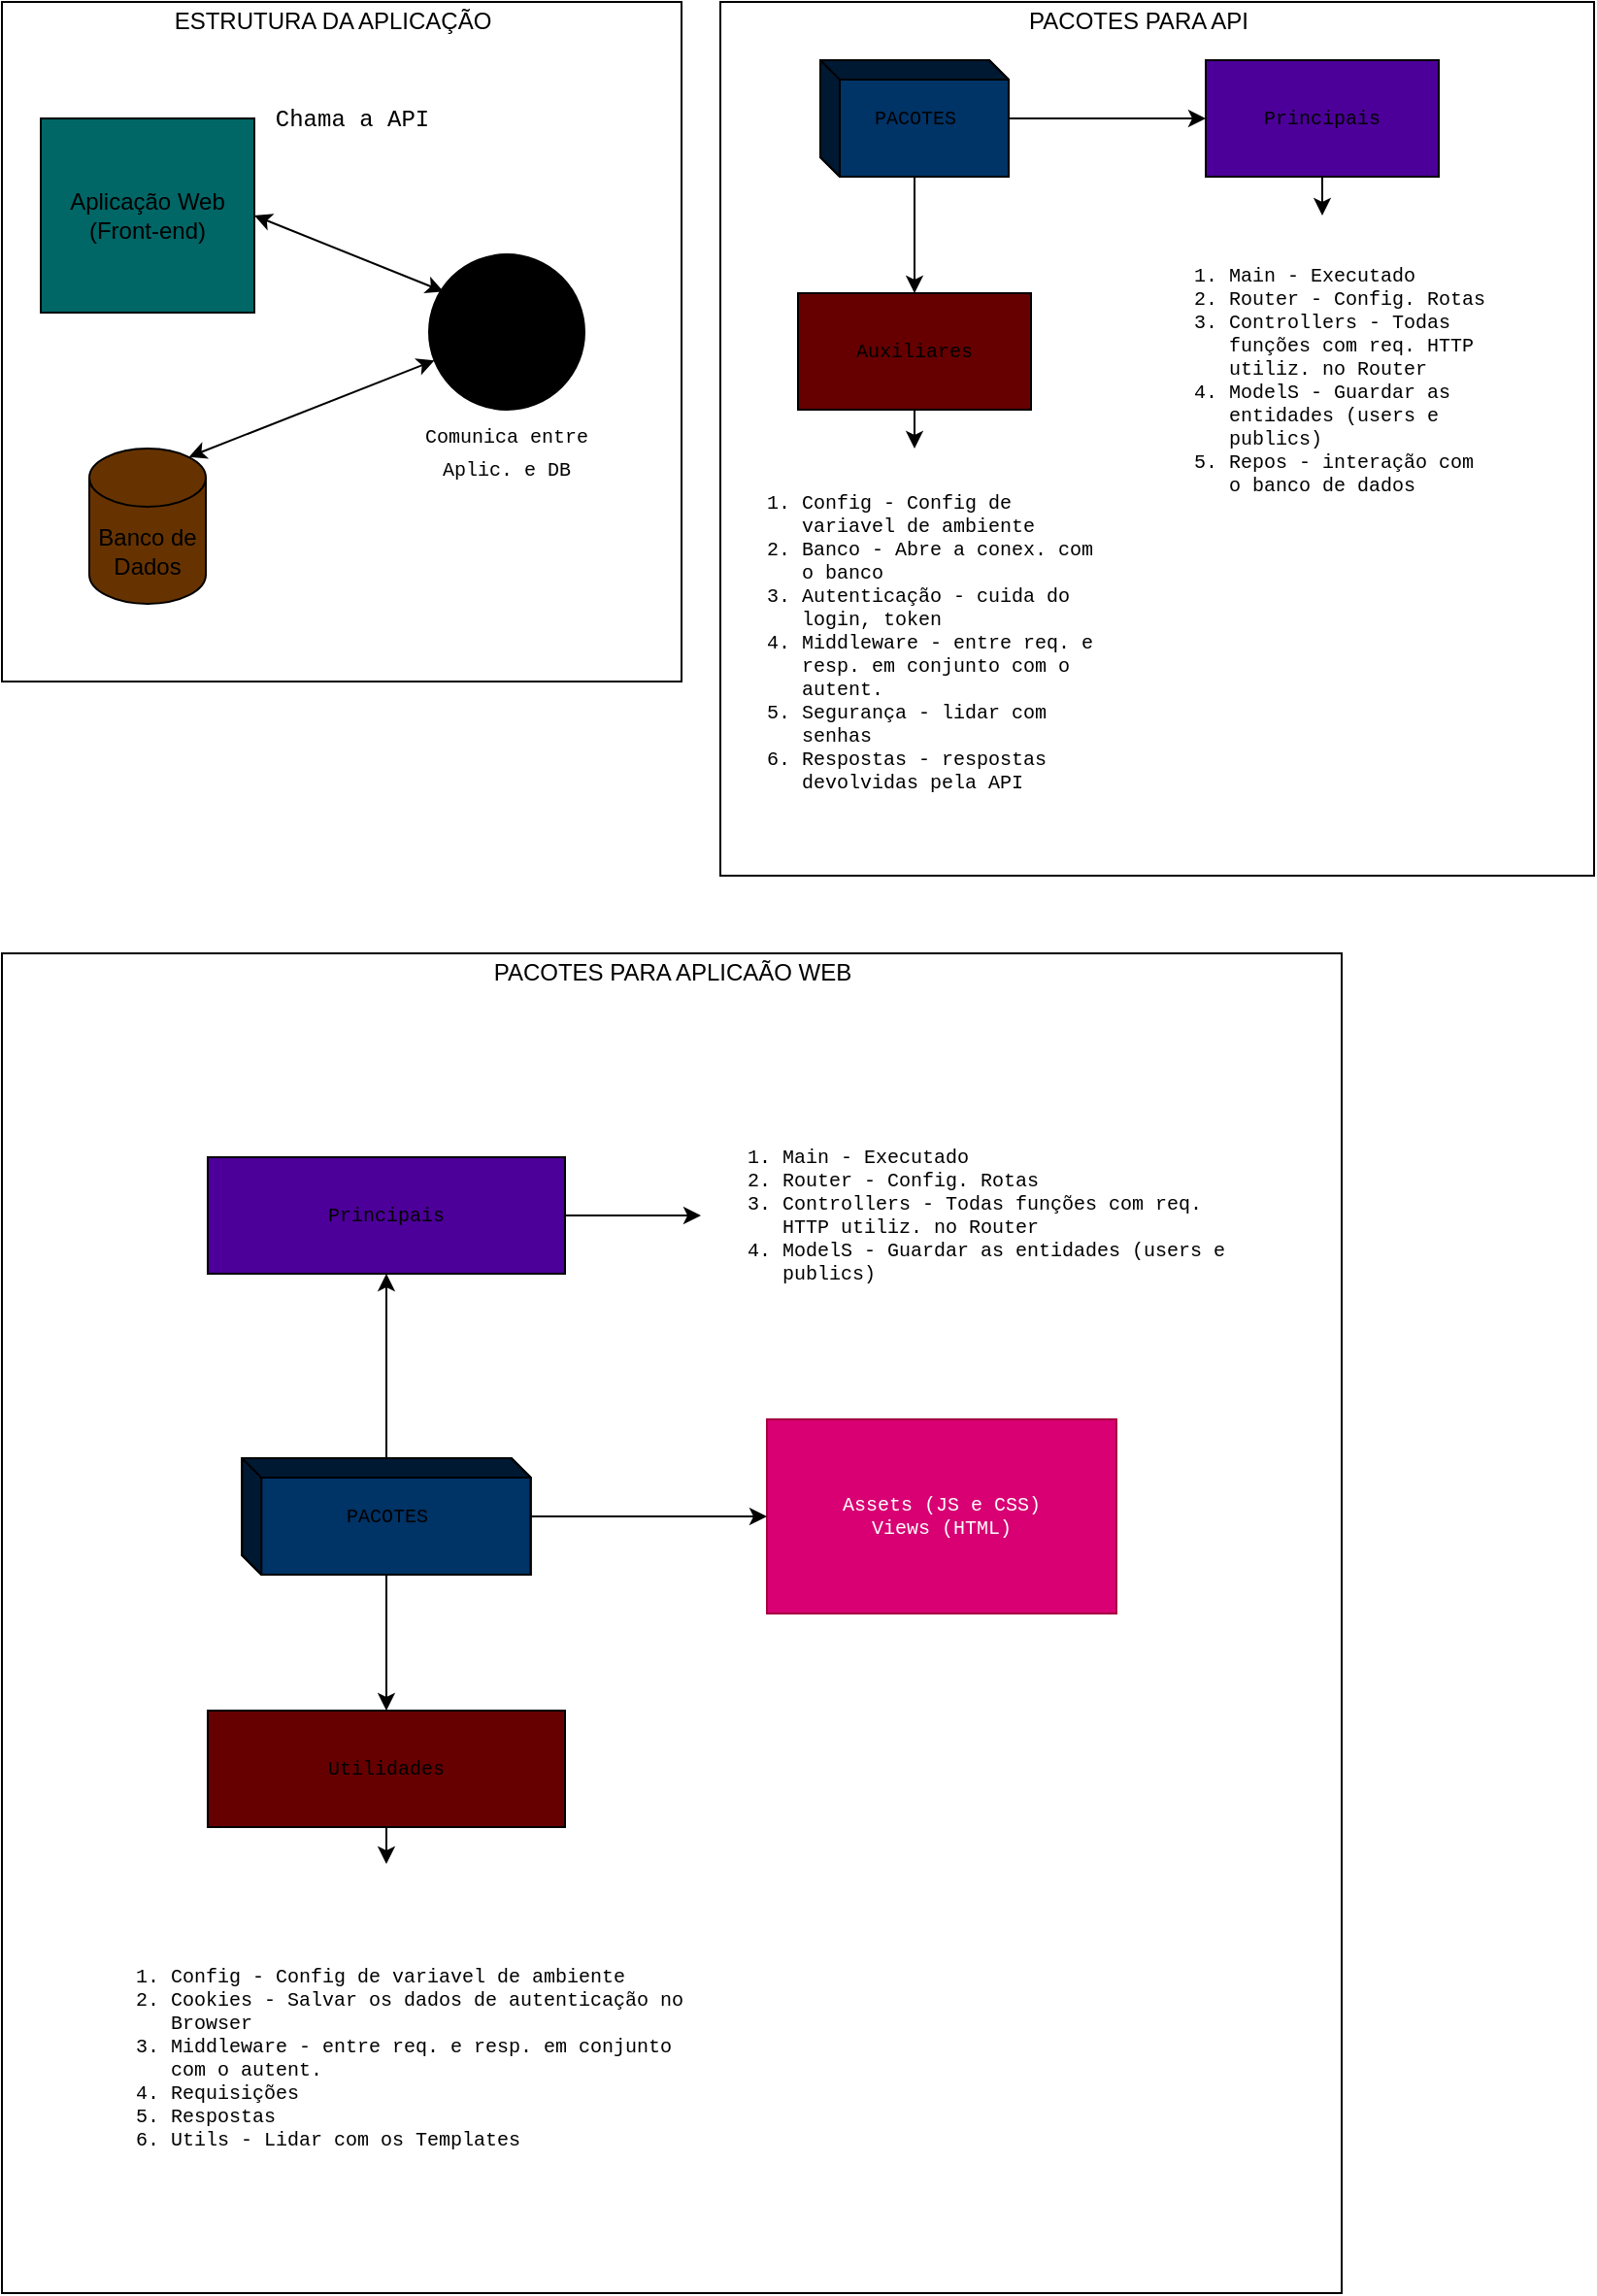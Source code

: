 <mxfile>
    <diagram id="RWvEkzyk86XV6dCm75ku" name="Page-1">
        <mxGraphModel dx="1110" dy="500" grid="0" gridSize="10" guides="1" tooltips="1" connect="1" arrows="1" fold="1" page="1" pageScale="1" pageWidth="827" pageHeight="1169" math="0" shadow="0">
            <root>
                <mxCell id="0"/>
                <mxCell id="1" parent="0"/>
                <mxCell id="34" value="" style="group" parent="1" vertex="1" connectable="0">
                    <mxGeometry x="390" y="10" width="450" height="450" as="geometry"/>
                </mxCell>
                <mxCell id="21" value="" style="whiteSpace=wrap;html=1;aspect=fixed;" parent="34" vertex="1">
                    <mxGeometry width="450" height="450" as="geometry"/>
                </mxCell>
                <mxCell id="22" value="PACOTES PARA API" style="text;html=1;resizable=0;autosize=1;align=center;verticalAlign=middle;points=[];fillColor=none;strokeColor=none;rounded=0;" parent="34" vertex="1">
                    <mxGeometry x="150" width="130" height="20" as="geometry"/>
                </mxCell>
                <mxCell id="23" value="PACOTES" style="html=1;dashed=0;whitespace=wrap;shape=mxgraph.dfd.externalEntity;fontFamily=Courier New;fontSize=10;fillColor=#003366;" parent="34" vertex="1">
                    <mxGeometry x="51.5" y="30" width="97" height="60" as="geometry"/>
                </mxCell>
                <mxCell id="25" value="Principais" style="whiteSpace=wrap;html=1;fontSize=10;fontFamily=Courier New;fillColor=#4C0099;dashed=0;" parent="34" vertex="1">
                    <mxGeometry x="250" y="30" width="120" height="60" as="geometry"/>
                </mxCell>
                <mxCell id="26" value="" style="edgeStyle=none;html=1;fontFamily=Courier New;fontSize=10;" parent="34" source="23" target="25" edge="1">
                    <mxGeometry relative="1" as="geometry"/>
                </mxCell>
                <mxCell id="27" value="Auxiliares" style="whiteSpace=wrap;html=1;fontSize=10;fontFamily=Courier New;fillColor=#660000;dashed=0;" parent="34" vertex="1">
                    <mxGeometry x="40" y="150" width="120" height="60" as="geometry"/>
                </mxCell>
                <mxCell id="28" value="" style="edgeStyle=none;html=1;fontFamily=Courier New;fontSize=10;" parent="34" source="23" target="27" edge="1">
                    <mxGeometry relative="1" as="geometry"/>
                </mxCell>
                <mxCell id="31" value="&lt;ol&gt;&lt;li&gt;&lt;span&gt;Main - Executado&lt;/span&gt;&lt;/li&gt;&lt;li&gt;&lt;span&gt;Router - Config. Rotas&lt;/span&gt;&lt;/li&gt;&lt;li&gt;&lt;span&gt;Controllers - Todas funções com req. HTTP utiliz. no Router&lt;/span&gt;&lt;br&gt;&lt;/li&gt;&lt;li&gt;&lt;span&gt;ModelS - Guardar as entidades (users e publics)&lt;/span&gt;&lt;/li&gt;&lt;li&gt;&lt;span&gt;Repos - interação com o banco de dados&lt;/span&gt;&lt;/li&gt;&lt;/ol&gt;" style="text;strokeColor=none;fillColor=none;html=1;whiteSpace=wrap;verticalAlign=middle;overflow=hidden;fontFamily=Courier New;fontSize=10;" parent="34" vertex="1">
                    <mxGeometry x="220" y="110" width="180" height="170" as="geometry"/>
                </mxCell>
                <mxCell id="30" value="" style="edgeStyle=none;html=1;fontFamily=Courier New;fontSize=10;entryX=0.5;entryY=0;entryDx=0;entryDy=0;" parent="34" source="25" target="31" edge="1">
                    <mxGeometry relative="1" as="geometry">
                        <mxPoint x="250" y="130" as="targetPoint"/>
                    </mxGeometry>
                </mxCell>
                <mxCell id="32" value="&lt;ol&gt;&lt;li&gt;&lt;span&gt;Config - Config de variavel de ambiente&lt;/span&gt;&lt;/li&gt;&lt;li&gt;&lt;span&gt;Banco - Abre a conex. com o banco&lt;/span&gt;&lt;/li&gt;&lt;li&gt;&lt;span&gt;Autenticação - cuida do login, token&lt;/span&gt;&lt;br&gt;&lt;/li&gt;&lt;li&gt;&lt;span&gt;Middleware - entre req. e resp. em conjunto com o autent.&lt;/span&gt;&lt;/li&gt;&lt;li&gt;&lt;span&gt;Segurança - lidar com senhas&lt;/span&gt;&lt;/li&gt;&lt;li&gt;&lt;span&gt;Respostas - respostas devolvidas pela API&lt;/span&gt;&lt;/li&gt;&lt;/ol&gt;" style="text;strokeColor=none;fillColor=none;html=1;whiteSpace=wrap;verticalAlign=middle;overflow=hidden;fontFamily=Courier New;fontSize=10;" parent="34" vertex="1">
                    <mxGeometry y="230" width="200" height="200" as="geometry"/>
                </mxCell>
                <mxCell id="33" value="" style="edgeStyle=none;html=1;fontFamily=Courier New;fontSize=10;" parent="34" source="27" target="32" edge="1">
                    <mxGeometry relative="1" as="geometry"/>
                </mxCell>
                <mxCell id="35" value="" style="group" parent="1" vertex="1" connectable="0">
                    <mxGeometry x="20" y="10" width="350" height="350" as="geometry"/>
                </mxCell>
                <mxCell id="12" value="" style="whiteSpace=wrap;html=1;aspect=fixed;" parent="35" vertex="1">
                    <mxGeometry width="350" height="350" as="geometry"/>
                </mxCell>
                <mxCell id="2" value="Aplicação Web&lt;br&gt;(Front-end)" style="whiteSpace=wrap;html=1;shadow=0;fillColor=#006666;" parent="35" vertex="1">
                    <mxGeometry x="20" y="60" width="110" height="100" as="geometry"/>
                </mxCell>
                <mxCell id="5" value="Banco de Dados" style="shape=cylinder3;whiteSpace=wrap;html=1;boundedLbl=1;backgroundOutline=1;size=15;shadow=0;fillColor=#663300;" parent="35" vertex="1">
                    <mxGeometry x="45" y="230" width="60" height="80" as="geometry"/>
                </mxCell>
                <mxCell id="6" value="API&lt;br&gt;(Back-end)" style="ellipse;whiteSpace=wrap;html=1;aspect=fixed;shadow=0;fillColor=#000000;" parent="35" vertex="1">
                    <mxGeometry x="220" y="130" width="80" height="80" as="geometry"/>
                </mxCell>
                <mxCell id="11" value="&lt;font face=&quot;Courier New&quot;&gt;Chama a API&lt;/font&gt;" style="text;html=1;resizable=0;autosize=1;align=center;verticalAlign=middle;points=[];fillColor=none;strokeColor=none;rounded=0;" parent="35" vertex="1">
                    <mxGeometry x="135" y="50" width="90" height="20" as="geometry"/>
                </mxCell>
                <mxCell id="13" value="ESTRUTURA DA APLICAÇÃO" style="text;html=1;resizable=0;autosize=1;align=center;verticalAlign=middle;points=[];fillColor=none;strokeColor=none;rounded=0;" parent="35" vertex="1">
                    <mxGeometry x="80" width="180" height="20" as="geometry"/>
                </mxCell>
                <mxCell id="15" value="" style="endArrow=classic;startArrow=classic;html=1;entryX=0.855;entryY=0;entryDx=0;entryDy=4.35;entryPerimeter=0;" parent="35" source="6" target="5" edge="1">
                    <mxGeometry width="50" height="50" relative="1" as="geometry">
                        <mxPoint x="210.0" y="140" as="sourcePoint"/>
                        <mxPoint x="271.655" y="121.387" as="targetPoint"/>
                    </mxGeometry>
                </mxCell>
                <mxCell id="17" value="" style="endArrow=classic;startArrow=classic;html=1;exitX=1;exitY=0.5;exitDx=0;exitDy=0;entryX=0.092;entryY=0.239;entryDx=0;entryDy=0;entryPerimeter=0;" parent="35" source="2" target="6" edge="1">
                    <mxGeometry width="50" height="50" relative="1" as="geometry">
                        <mxPoint x="160" y="250" as="sourcePoint"/>
                        <mxPoint x="210" y="200" as="targetPoint"/>
                    </mxGeometry>
                </mxCell>
                <mxCell id="19" value="&lt;h3&gt;&lt;font style=&quot;font-size: 10px ; font-weight: normal&quot; face=&quot;Courier New&quot;&gt;Comunica entre Aplic. e DB&lt;/font&gt;&lt;/h3&gt;" style="text;html=1;strokeColor=none;fillColor=none;spacing=5;spacingTop=-20;whiteSpace=wrap;overflow=hidden;rounded=0;align=center;" parent="35" vertex="1">
                    <mxGeometry x="210" y="210" width="100" height="60" as="geometry"/>
                </mxCell>
                <mxCell id="36" value="" style="group;fillColor=#6a00ff;fontColor=#ffffff;strokeColor=#3700CC;" parent="1" vertex="1" connectable="0">
                    <mxGeometry x="20" y="500" width="690" height="690" as="geometry"/>
                </mxCell>
                <mxCell id="37" value="" style="whiteSpace=wrap;html=1;aspect=fixed;" parent="36" vertex="1">
                    <mxGeometry width="690" height="690" as="geometry"/>
                </mxCell>
                <mxCell id="38" value="PACOTES PARA APLICAÃO WEB" style="text;html=1;resizable=0;autosize=1;align=center;verticalAlign=middle;points=[];fillColor=none;strokeColor=none;rounded=0;" parent="36" vertex="1">
                    <mxGeometry x="245.003" width="200" height="20" as="geometry"/>
                </mxCell>
                <mxCell id="39" value="PACOTES" style="html=1;dashed=0;whitespace=wrap;shape=mxgraph.dfd.externalEntity;fontFamily=Courier New;fontSize=10;fillColor=#003366;" parent="36" vertex="1">
                    <mxGeometry x="123.627" y="260" width="148.733" height="60" as="geometry"/>
                </mxCell>
                <mxCell id="40" value="Principais" style="whiteSpace=wrap;html=1;fontSize=10;fontFamily=Courier New;fillColor=#4C0099;dashed=0;" parent="36" vertex="1">
                    <mxGeometry x="105.993" y="105" width="184" height="60" as="geometry"/>
                </mxCell>
                <mxCell id="41" value="" style="edgeStyle=none;html=1;fontFamily=Courier New;fontSize=10;" parent="36" source="39" target="40" edge="1">
                    <mxGeometry relative="1" as="geometry"/>
                </mxCell>
                <mxCell id="42" value="Utilidades" style="whiteSpace=wrap;html=1;fontSize=10;fontFamily=Courier New;fillColor=#660000;dashed=0;" parent="36" vertex="1">
                    <mxGeometry x="105.993" y="390" width="184" height="60" as="geometry"/>
                </mxCell>
                <mxCell id="43" value="" style="edgeStyle=none;html=1;fontFamily=Courier New;fontSize=10;" parent="36" source="39" target="42" edge="1">
                    <mxGeometry relative="1" as="geometry"/>
                </mxCell>
                <mxCell id="44" value="&lt;ol&gt;&lt;li&gt;&lt;span&gt;Main - Executado&lt;/span&gt;&lt;/li&gt;&lt;li&gt;&lt;span&gt;Router - Config. Rotas&lt;/span&gt;&lt;/li&gt;&lt;li&gt;&lt;span&gt;Controllers - Todas funções com req. HTTP utiliz. no Router&lt;/span&gt;&lt;br&gt;&lt;/li&gt;&lt;li&gt;&lt;span&gt;ModelS - Guardar as entidades (users e publics)&lt;/span&gt;&lt;/li&gt;&lt;/ol&gt;" style="text;strokeColor=none;fillColor=none;html=1;whiteSpace=wrap;verticalAlign=middle;overflow=hidden;fontFamily=Courier New;fontSize=10;" parent="36" vertex="1">
                    <mxGeometry x="360.003" y="50" width="276" height="170" as="geometry"/>
                </mxCell>
                <mxCell id="45" value="" style="edgeStyle=none;html=1;fontFamily=Courier New;fontSize=10;entryX=0;entryY=0.5;entryDx=0;entryDy=0;" parent="36" source="40" target="44" edge="1">
                    <mxGeometry relative="1" as="geometry">
                        <mxPoint x="383.333" y="130" as="targetPoint"/>
                    </mxGeometry>
                </mxCell>
                <mxCell id="46" value="&lt;ol&gt;&lt;li&gt;&lt;span&gt;Config - Config de variavel de ambiente&lt;/span&gt;&lt;/li&gt;&lt;li&gt;&lt;span&gt;Cookies - Salvar os dados de autenticação no Browser&lt;/span&gt;&lt;/li&gt;&lt;li&gt;&lt;span&gt;Middleware - entre req. e resp. em conjunto com o autent.&lt;/span&gt;&lt;/li&gt;&lt;li&gt;&lt;span&gt;Requisições&lt;/span&gt;&lt;/li&gt;&lt;li&gt;&lt;span&gt;Respostas&lt;/span&gt;&lt;/li&gt;&lt;li&gt;&lt;span&gt;Utils - Lidar com os Templates&lt;/span&gt;&lt;/li&gt;&lt;/ol&gt;" style="text;strokeColor=none;fillColor=none;html=1;whiteSpace=wrap;verticalAlign=middle;overflow=hidden;fontFamily=Courier New;fontSize=10;" parent="36" vertex="1">
                    <mxGeometry x="44.66" y="469" width="306.667" height="200" as="geometry"/>
                </mxCell>
                <mxCell id="47" value="" style="edgeStyle=none;html=1;fontFamily=Courier New;fontSize=10;" parent="36" source="42" target="46" edge="1">
                    <mxGeometry relative="1" as="geometry"/>
                </mxCell>
                <mxCell id="49" value="Assets (JS e CSS)&lt;br&gt;Views (HTML)" style="whiteSpace=wrap;html=1;fontSize=10;fontFamily=Courier New;fillColor=#d80073;dashed=0;fontColor=#ffffff;strokeColor=#A50040;" parent="36" vertex="1">
                    <mxGeometry x="394" y="240" width="180" height="100" as="geometry"/>
                </mxCell>
                <mxCell id="50" value="" style="edgeStyle=none;html=1;" parent="36" source="39" target="49" edge="1">
                    <mxGeometry relative="1" as="geometry"/>
                </mxCell>
            </root>
        </mxGraphModel>
    </diagram>
</mxfile>